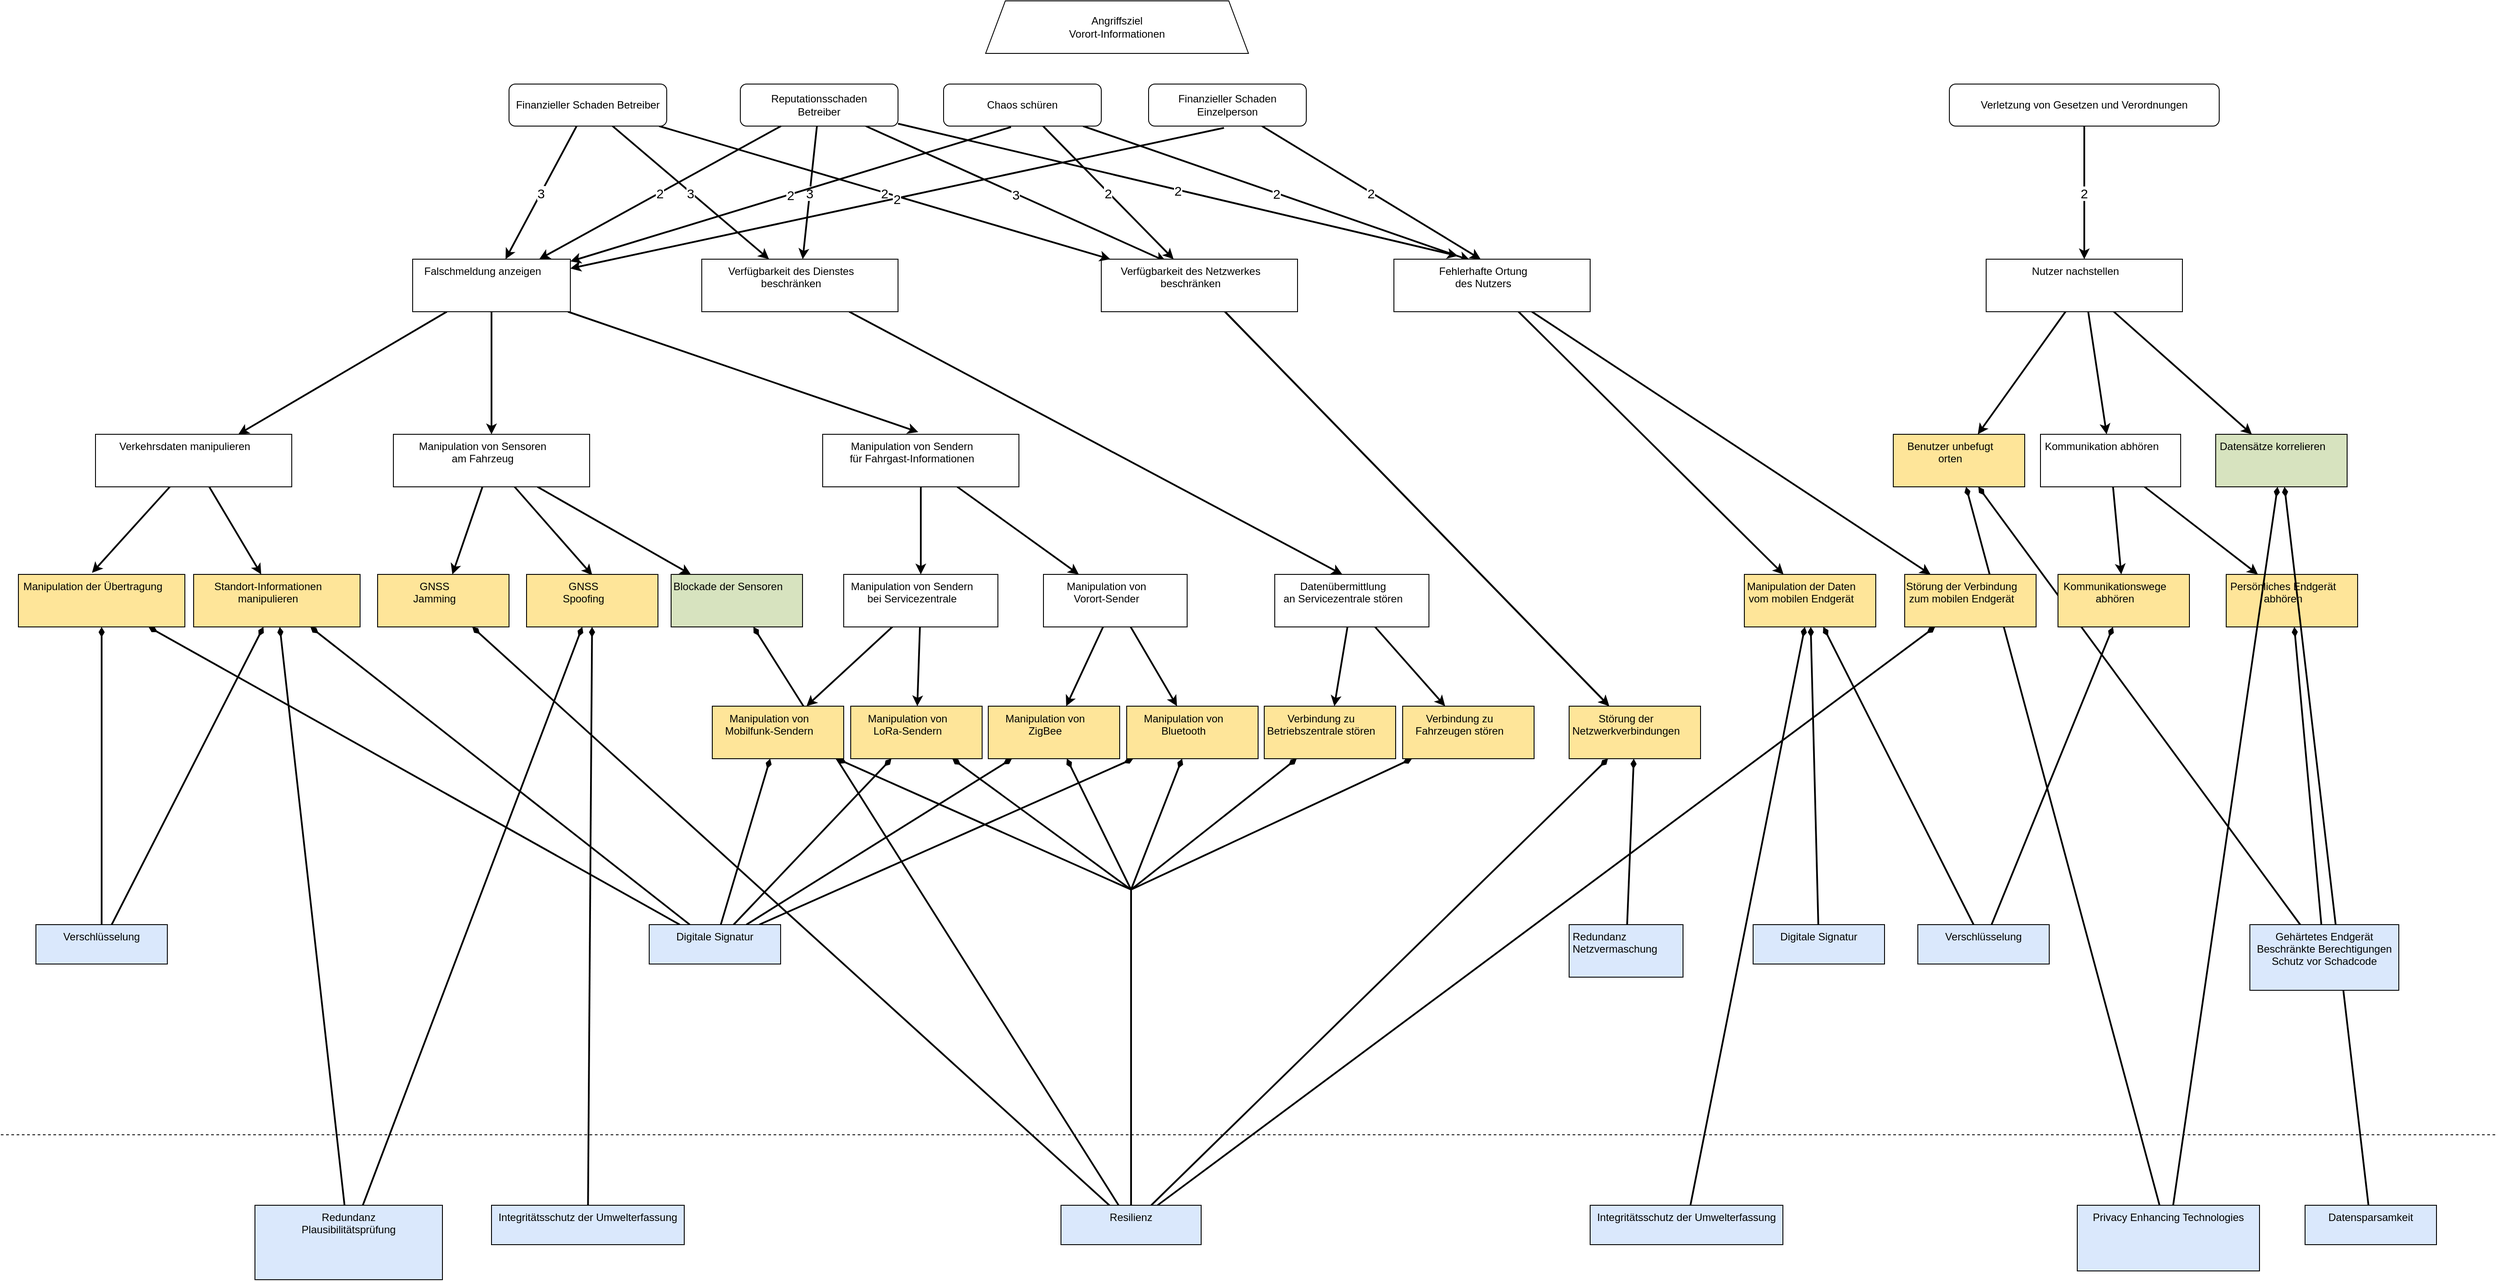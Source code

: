 <mxfile compressed="false" version="19.0.2" type="device">
  <diagram id="3JYoGdtrrTr_k_rTBy8f" name="Seite-1">
    <mxGraphModel dx="2017" dy="1954" grid="1" gridSize="10" guides="1" tooltips="1" connect="1" arrows="1" fold="1" page="1" pageScale="1" pageWidth="827" pageHeight="1169" math="0" shadow="0">
      <root>
        <object tooltip="" id="0">
          <ag_global_attributes>
            <ag_global_attribute name="Resources" value="" iconName="hammer" min="0" max="5" />
            <ag_global_attribute name="Knowledge" value="" iconName="lightbulb" min="0" max="5" />
            <ag_global_attribute name="Location" value="" iconName="map_pin_ellipse" min="0" max="1" />
            <ag_global_attribute name="Impact" value="" iconName="flame" min="0" max="5" />
          </ag_global_attributes>
          <ag_attributes />
          <ag_computed_attributes />
          <ag_aggregation_functions>
            <ag_aggregation_function name="default" id="6b1d22791hih8" default="activity_w;link" fn="function (collection) { &#xa;    var result = null; &#xa;    if (collection.childAttributes.length == 1) { &#xa;        result = collection.childAttributes[0].attributes;&#xa;        result._marking = collection.childAttributes[0].id;&#xa;    } else { &#xa;        var candidates = []; &#xa;        var worstValue = 0; &#xa;        collection.childAttributes.forEach(function(child) { &#xa;            var value = parseInt(child.computedAttribute); &#xa;            if (value &gt; worstValue) { &#xa;                worstValue = value; &#xa;                candidates = []; &#xa;                candidates.push(child); &#xa;            } else if (value == worstValue) { &#xa;                candidates.push(child); &#xa;            } &#xa;        }); &#xa;        var tiebreaker = function(candidates, name, max) { &#xa;            var min_value = max; &#xa;            candidates.forEach(function(node) { &#xa;                min_value = Math.min(min_value, node.attributes[name]); &#xa;            }); &#xa;            result = []; &#xa;            candidates.forEach(function(node) { &#xa;                if (node.attributes[name] == min_value) { &#xa;                    result.push(node); &#xa;                } &#xa;            }); &#xa;            return result; &#xa;        }; &#xa;        if (candidates.length &gt; 1) { &#xa;            candidates = tiebreaker(candidates, &quot;Resources&quot;, collection.globalAttributes[&quot;Resources&quot;].max); &#xa;            if (candidates.length &gt; 1) { &#xa;                candidates = tiebreaker(candidates, &quot;Knowledge&quot;, collection.globalAttributes[&quot;Knowledge&quot;].max); &#xa;            } &#xa;        } &#xa;        result = candidates[0].attributes;&#xa;        result._marking = candidates[0].id;&#xa;    } &#xa;    return result; &#xa;}" />
            <ag_aggregation_function name="AND" id="gf0d4f199018" default="and" fn="function (collection) { &#xa;    var result = {}; &#xa;    var ids = [];&#xa;    collection.childAttributes.forEach(function(child) { &#xa;    for (var attribute in child.attributes) { &#xa;            if (attribute in result) { &#xa;                result[attribute] += parseInt(child.attributes[attribute]); &#xa;            } else { &#xa;                result[attribute] = parseInt(child.attributes[attribute]); &#xa;            } &#xa;        }&#xa;        ids.push(child.id);&#xa;    }); &#xa;    for (var attribute in result) { &#xa;        if (attribute in collection.globalAttributes) { &#xa;            result[attribute] = Math.min(collection.globalAttributes[attribute].max, result[attribute]); &#xa;        } &#xa;    }&#xa;    result._marking = ids.join(&quot;;&quot;);&#xa;    return result; &#xa;}" />
            <ag_aggregation_function name="Security Control" id="73f575i0ghij5" default="activity_g;activity_y" fn="function (collection) { &#xa;    var result = {}; &#xa;    for (var attribute in collection.localAttributes) { &#xa;        result[attribute] = parseInt(collection.localAttributes[attribute]); &#xa;    } &#xa;    collection.childAttributes.forEach(function(child) { &#xa;        for (var attribute in child.attributes) { &#xa;            if (attribute in collection.globalAttributes) { &#xa;                if (attribute in result) { &#xa;                    result[attribute] += parseInt(child.attributes[attribute]); &#xa;                } &#xa;            } &#xa;        } &#xa;    }); &#xa;    for (var attribute in result) { &#xa;        if (attribute in collection.globalAttributes) { &#xa;            result[attribute] = Math.min(collection.globalAttributes[attribute].max, result[attribute]); &#xa;        } &#xa;    } &#xa;    return result; &#xa;}" />
            <ag_aggregation_function name="Risk" id="egf49jfgj408" default="consequence" fn="function (collection) {  &#xa;    var maxRisk = &quot;L&quot;; &#xa;    var matrix = [ &#xa;        [&quot;L&quot;, &quot;L&quot;, &quot;L&quot;, &quot;L&quot;, &quot;L&quot;], &#xa;        [&quot;L&quot;, &quot;L&quot;, &quot;M&quot;, &quot;M&quot;, &quot;M&quot;], &#xa;        [&quot;L&quot;, &quot;M&quot;, &quot;M&quot;, &quot;S&quot;, &quot;S&quot;], &#xa;        [&quot;L&quot;, &quot;M&quot;, &quot;S&quot;, &quot;V&quot;, &quot;V&quot;], &#xa;        [&quot;L&quot;, &quot;M&quot;, &quot;S&quot;, &quot;V&quot;, &quot;V&quot;], &#xa;    ];&#xa;    ids = [];&#xa; &#xa;    var compareRisk = function(risk1, risk2) { &#xa;        /*&#xa;        * Returns:&#xa;        *  - Null: if one of the parameters is not a character representing a risk&#xa;        *  - Negativ integer: if risk1 &lt; risk2&#xa;        *  - Zero: if risks are equal&#xa;        *  - Positive integer: if risk1 &gt; risk2&#xa;        */&#xa;        var values = [&quot;L&quot;, &quot;M&quot;, &quot;S&quot;, &quot;V&quot;]; &#xa;        var index_risk1 = values.indexOf(risk1); &#xa;        var index_risk2 = values.indexOf(risk2); &#xa; &#xa;        if (index_risk1 == -1 || index_risk2 == -1) { &#xa;            return null; &#xa;        } &#xa;        return index_risk1 - index_risk2; &#xa; &#xa;    } &#xa;     &#xa;    collection.childAttributes.forEach(function(child) {  &#xa;        var impact = 1;  &#xa;        if (child.edgeWeight !== null) {  &#xa;            impact = parseInt(child.edgeWeight);  &#xa;        }&#xa;        var _impact = parseInt(child.attributes._impact) || 0;&#xa;        impact = Math.max(impact - _impact, 1);&#xa;        var af = parseInt(child.computedAttribute) || parseInt(child.attributes._af);&#xa;        risk = matrix[af - 1][impact - 1];&#xa;        result = compareRisk(risk, maxRisk);&#xa;        if (result &gt; 0) { &#xa;            maxRisk = risk;&#xa;            ids = [child.id];&#xa;        } else if (result == 0){&#xa;            ids.push(child.id);&#xa;        }&#xa;    });  &#xa;  &#xa;    return {&#39;_risk&#39;: maxRisk, &quot;_marking&quot;: ids.join(&quot;;&quot;)};  &#xa;}" />
            <ag_aggregation_function name="Impact" id="397423adceb0f" default="" fn="function(collection) {&#xa;    var impact = 0;&#xa;    var result = {}&#xa;    &#xa;    collection.childAttributes.forEach(function(child) {&#xa;        if (&quot;Impact&quot; in child.attributes) {&#xa;            impact += parseInt(child.attributes[&quot;Impact&quot;]);&#xa;        } else if (&quot;Resources&quot; in child.attributes &amp;&amp; &quot;Knowledge&quot; in child.attributes &amp;&amp; &quot;Location&quot; in child.attributes) {&#xa;            result._af = child.computedAttribute&#xa;            result._marking = child.id;&#xa;        }&#xa;    });&#xa;    result._impact = Math.min(impact, collection.globalAttributes[&quot;Impact&quot;].max);&#xa;    &#xa;    return result;&#xa;}" />
          </ag_aggregation_functions>
          <ag_computed_attributes_functions>
            <ag_computed_attributes_function name="default" id="dbg60ff69g9a" default="activity_w;activity_g;activity_y" fn="function (collection) { &#xa;    var colorMatrix = {&#xa;        5: {&quot;fillColor&quot;: &quot;#cc0000&quot;, &quot;fontColor&quot;: &quot;#ffffff&quot;},&#xa;        4: {&quot;fillColor&quot;: &quot;#ff4000&quot;, &quot;fontColor&quot;: &quot;#ffffff&quot;},&#xa;        3: {&quot;fillColor&quot;: &quot;#ffdd00&quot;, &quot;fontColor&quot;: &quot;#000000&quot;},&#xa;        2: {&quot;fillColor&quot;: &quot;#d4ff00&quot;, &quot;fontColor&quot;: &quot;#000000&quot;},&#xa;        1: {&quot;fillColor&quot;: &quot;#40ff00&quot;, &quot;fontColor&quot;: &quot;#000000&quot;}&#xa;    }&#xa;    var matrix = [ &#xa;        [5, 5, 4, 3, 2], &#xa;        [5, 4, 4, 3, 2], &#xa;        [5, 4, 4, 3, 2], &#xa;        [4, 3, 3, 2, 1], &#xa;        [3, 2, 2, 1, 1], &#xa;    ];&#xa;    var result = {};&#xa;    &#xa;    if (&quot;Knowledge&quot; in collection.cellAttributes &amp;&amp; &quot;Resources&quot; in collection.cellAttributes) {&#xa;        var knowledgeIndex = parseInt(collection.cellAttributes[&quot;Knowledge&quot;]) - 1; &#xa;        var resourcesIndex = parseInt(collection.cellAttributes[&quot;Resources&quot;]) - 1;&#xa;        &#xa;        var value = Math.min(5, &#xa;            Math.max(collection.globalAttributes[&quot;Location&quot;].max, &#xa;                Math.max( matrix[knowledgeIndex][resourcesIndex] - parseInt(collection.cellAttributes[&quot;Location&quot;])) &#xa;            ));&#xa;        result = colorMatrix[value] || result;&#xa;        result[&quot;value&quot;] = value;&#xa;    }&#xa;    &#xa;    return result;&#xa;}" />
            <ag_computed_attributes_function name="Risk" id="6c831697g9i0a" default="" fn="function(collection){&#xa;    var riskMatrix = {&#xa;        &quot;V&quot;: {&quot;fillColor&quot;: &quot;#cc0000&quot;, &quot;fontColor&quot;: &quot;#ffffff&quot;},&#xa;        &quot;S&quot;: {&quot;fillColor&quot;: &quot;#ff4000&quot;, &quot;fontColor&quot;: &quot;#ffffff&quot;},&#xa;        &quot;M&quot;: {&quot;fillColor&quot;: &quot;#ffdd00&quot;, &quot;fontColor&quot;: &quot;#000000&quot;},&#xa;        &quot;L&quot;: {&quot;fillColor&quot;: &quot;#40ff00&quot;, &quot;fontColor&quot;: &quot;#000000&quot;},&#xa;    };&#xa;    var result = {};&#xa;    &#xa;    if (&quot;_risk&quot; in collection.cellAttributes) {&#xa;        var risk = collection.cellAttributes[&quot;_risk&quot;];&#xa;        result = riskMatrix[risk] || result;&#xa;        result[&quot;value&quot;] = risk;&#xa;    }&#xa;    &#xa;    return result; &#xa;}" />
          </ag_computed_attributes_functions>
          <mxCell />
        </object>
        <object id="1">
          <ag_attributes />
          <ag_computed_attributes />
          <mxCell parent="0" />
        </object>
        <object label="3" id="ce-sktKMSy_azsUGWYw6-1">
          <ag_attributes />
          <ag_computed_attributes />
          <mxCell style="rounded=0;orthogonalLoop=1;jettySize=auto;strokeWidth=2;fontSize=15;strokeColor=#000000;" parent="1" source="OAmn44D_aTPMQiEo6VfF-5" target="OAmn44D_aTPMQiEo6VfF-11" edge="1">
            <mxGeometry relative="1" as="geometry" />
          </mxCell>
        </object>
        <object label="3" id="H__DfVHharDUPzL9coP5-2">
          <ag_attributes />
          <ag_computed_attributes />
          <mxCell style="edgeStyle=none;rounded=0;orthogonalLoop=1;jettySize=auto;entryX=0.33;entryY=0.042;entryDx=0;entryDy=0;entryPerimeter=0;strokeWidth=2;fontSize=15;strokeColor=#000000;" parent="1" source="OAmn44D_aTPMQiEo6VfF-5" target="0ADB0jM_UWm2ivlByexr-8" edge="1">
            <mxGeometry relative="1" as="geometry" />
          </mxCell>
        </object>
        <object label="2" id="6zFq7UvJ6y_5xRTBy3Ug-11">
          <ag_attributes />
          <ag_computed_attributes />
          <mxCell style="edgeStyle=none;rounded=0;orthogonalLoop=1;jettySize=auto;entryX=0.326;entryY=-0.062;entryDx=0;entryDy=0;entryPerimeter=0;strokeWidth=2;fontSize=15;strokeColor=#000000;" parent="1" source="OAmn44D_aTPMQiEo6VfF-5" target="0ADB0jM_UWm2ivlByexr-5" edge="1">
            <mxGeometry relative="1" as="geometry" />
          </mxCell>
        </object>
        <object label="Reputationsschaden&#xa;Betreiber" id="OAmn44D_aTPMQiEo6VfF-5">
          <ag_attributes _risk="L" _marking="OAmn44D_aTPMQiEo6VfF-11;0ADB0jM_UWm2ivlByexr-8;0ADB0jM_UWm2ivlByexr-5;V86omkb8atyA6Vc0cM6M-2" />
          <ag_computed_attributes fillColor="#40ff00" fontColor="#000000" value="L" />
          <ag_computed_attributes_function_reference ag_computed_attributes_function_reference="6c831697g9i0a" />
          <ag_aggregation_function_reference ag_aggregation_function_reference="egf49jfgj408" />
          <mxCell style="verticalAlign=middle;align=center;fillColor=#FFFFFF;gradientColor=none;labelBackgroundColor=none;rounded=1;whiteSpace=wrap;shape=attackgraphs.node;" parent="1" vertex="1">
            <mxGeometry x="1724" y="105" width="180" height="48" as="geometry" />
          </mxCell>
        </object>
        <object label="2" id="6zFq7UvJ6y_5xRTBy3Ug-2">
          <ag_attributes />
          <ag_computed_attributes />
          <mxCell style="rounded=0;orthogonalLoop=1;jettySize=auto;strokeWidth=2;fontSize=15;strokeColor=#000000;" parent="1" source="OAmn44D_aTPMQiEo6VfF-7" target="0ADB0jM_UWm2ivlByexr-8" edge="1">
            <mxGeometry relative="1" as="geometry" />
          </mxCell>
        </object>
        <object label="2" id="6zFq7UvJ6y_5xRTBy3Ug-10">
          <ag_attributes />
          <ag_computed_attributes />
          <mxCell style="edgeStyle=none;rounded=0;orthogonalLoop=1;jettySize=auto;entryX=0.388;entryY=0.021;entryDx=0;entryDy=0;entryPerimeter=0;strokeWidth=2;fontSize=15;strokeColor=#000000;" parent="1" source="OAmn44D_aTPMQiEo6VfF-7" target="0ADB0jM_UWm2ivlByexr-5" edge="1">
            <mxGeometry relative="1" as="geometry">
              <mxPoint x="2470" y="294" as="targetPoint" />
            </mxGeometry>
          </mxCell>
        </object>
        <object label="Chaos schüren" id="OAmn44D_aTPMQiEo6VfF-7">
          <ag_attributes _risk="L" _marking="0ADB0jM_UWm2ivlByexr-8;0ADB0jM_UWm2ivlByexr-5;V86omkb8atyA6Vc0cM6M-2" />
          <ag_computed_attributes fillColor="#40ff00" fontColor="#000000" value="L" />
          <ag_computed_attributes_function_reference ag_computed_attributes_function_reference="6c831697g9i0a" />
          <ag_aggregation_function_reference ag_aggregation_function_reference="egf49jfgj408" />
          <mxCell style="verticalAlign=middle;align=center;fillColor=#FFFFFF;gradientColor=none;labelBackgroundColor=none;rounded=1;whiteSpace=wrap;shape=attackgraphs.node;" parent="1" vertex="1">
            <mxGeometry x="1956" y="105" width="180" height="48" as="geometry" />
          </mxCell>
        </object>
        <object label="2" id="H__DfVHharDUPzL9coP5-16">
          <ag_attributes />
          <ag_computed_attributes />
          <mxCell style="edgeStyle=none;rounded=0;orthogonalLoop=1;jettySize=auto;strokeWidth=2;fontSize=15;strokeColor=#000000;" parent="1" source="OAmn44D_aTPMQiEo6VfF-8" target="OAmn44D_aTPMQiEo6VfF-9" edge="1">
            <mxGeometry relative="1" as="geometry" />
          </mxCell>
        </object>
        <object label="Verletzung von Gesetzen und Verordnungen" id="OAmn44D_aTPMQiEo6VfF-8">
          <ag_attributes _risk="L" _marking="OAmn44D_aTPMQiEo6VfF-9" />
          <ag_computed_attributes fillColor="#40ff00" fontColor="#000000" value="L" />
          <ag_computed_attributes_function_reference ag_computed_attributes_function_reference="6c831697g9i0a" />
          <ag_aggregation_function_reference ag_aggregation_function_reference="egf49jfgj408" />
          <mxCell style="verticalAlign=middle;align=center;fillColor=#FFFFFF;gradientColor=none;labelBackgroundColor=none;rounded=1;whiteSpace=wrap;shape=attackgraphs.node;" parent="1" vertex="1">
            <mxGeometry x="3104" y="105" width="308" height="48" as="geometry" />
          </mxCell>
        </object>
        <object id="H__DfVHharDUPzL9coP5-17">
          <ag_attributes />
          <ag_computed_attributes />
          <mxCell style="edgeStyle=none;rounded=0;orthogonalLoop=1;jettySize=auto;strokeWidth=2;strokeColor=#000000;" parent="1" source="OAmn44D_aTPMQiEo6VfF-9" target="OAmn44D_aTPMQiEo6VfF-18" edge="1">
            <mxGeometry relative="1" as="geometry" />
          </mxCell>
        </object>
        <object label="" id="H__DfVHharDUPzL9coP5-18">
          <ag_attributes />
          <ag_computed_attributes />
          <mxCell style="edgeStyle=none;rounded=0;orthogonalLoop=1;jettySize=auto;strokeWidth=2;strokeColor=#000000;" parent="1" source="OAmn44D_aTPMQiEo6VfF-9" target="0ADB0jM_UWm2ivlByexr-11" edge="1">
            <mxGeometry relative="1" as="geometry" />
          </mxCell>
        </object>
        <object label="" id="6zFq7UvJ6y_5xRTBy3Ug-3">
          <ag_attributes />
          <ag_computed_attributes />
          <mxCell style="edgeStyle=none;rounded=0;orthogonalLoop=1;jettySize=auto;strokeWidth=2;strokeColor=#000000;" parent="1" source="OAmn44D_aTPMQiEo6VfF-9" target="OAmn44D_aTPMQiEo6VfF-10" edge="1">
            <mxGeometry relative="1" as="geometry" />
          </mxCell>
        </object>
        <object label="Nutzer nachstellen" Resources="" Knowledge="" Location="" id="OAmn44D_aTPMQiEo6VfF-9">
          <ag_attributes label="NaN" Resources="4" Knowledge="4" Location="1" _marking="OAmn44D_aTPMQiEo6VfF-18" />
          <ag_computed_attributes fillColor="#40ff00" fontColor="#000000" value="1" />
          <ag_computed_attributes_function_reference ag_computed_attributes_function_reference="dbg60ff69g9a" />
          <ag_aggregation_function_reference ag_aggregation_function_reference="6b1d22791hih8" />
          <mxCell style="verticalAlign=top;align=center;fillColor=#FFFFFF;gradientColor=none;labelBackgroundColor=none;rounded=0;whiteSpace=wrap;shape=attackgraphs.node;spacingRight=20;" parent="1" vertex="1">
            <mxGeometry x="3146" y="305" width="224" height="60" as="geometry" />
          </mxCell>
        </object>
        <object id="iimbcqtA1Gl_e9z64oma-12">
          <ag_attributes />
          <ag_computed_attributes />
          <mxCell style="edgeStyle=none;rounded=0;orthogonalLoop=1;jettySize=auto;html=1;strokeWidth=2;startArrow=diamondThin;startFill=1;endArrow=none;endFill=0;strokeColor=#000000;" parent="1" source="OAmn44D_aTPMQiEo6VfF-10" target="ED_O0dRQ_wedc1RHlSbo-1" edge="1">
            <mxGeometry relative="1" as="geometry" />
          </mxCell>
        </object>
        <object id="iimbcqtA1Gl_e9z64oma-13">
          <ag_attributes />
          <ag_computed_attributes />
          <mxCell style="edgeStyle=none;rounded=0;orthogonalLoop=1;jettySize=auto;html=1;strokeWidth=2;startArrow=diamondThin;startFill=1;endArrow=none;endFill=0;strokeColor=#000000;" parent="1" source="OAmn44D_aTPMQiEo6VfF-10" target="iimbcqtA1Gl_e9z64oma-2" edge="1">
            <mxGeometry relative="1" as="geometry" />
          </mxCell>
        </object>
        <object label="Benutzer unbefugt orten" Resources="2" Knowledge="2" Location="0" id="OAmn44D_aTPMQiEo6VfF-10">
          <ag_attributes label="NaN" Resources="5" Knowledge="5" Location="1" />
          <ag_computed_attributes fillColor="#40ff00" fontColor="#000000" value="1" />
          <ag_computed_attributes_function_reference ag_computed_attributes_function_reference="dbg60ff69g9a" />
          <ag_aggregation_function_reference ag_aggregation_function_reference="73f575i0ghij5" />
          <mxCell style="verticalAlign=top;align=center;fillColor=#fee599;gradientColor=none;labelBackgroundColor=none;rounded=0;whiteSpace=wrap;shape=attackgraphs.node;spacingRight=20;" parent="1" vertex="1">
            <mxGeometry x="3040" y="505" width="150" height="60" as="geometry" />
          </mxCell>
        </object>
        <object id="H__DfVHharDUPzL9coP5-10">
          <ag_attributes />
          <ag_computed_attributes />
          <mxCell style="edgeStyle=none;rounded=0;orthogonalLoop=1;jettySize=auto;entryX=0.438;entryY=0;entryDx=0;entryDy=0;entryPerimeter=0;strokeWidth=2;strokeColor=#000000;" parent="1" source="OAmn44D_aTPMQiEo6VfF-11" target="OAmn44D_aTPMQiEo6VfF-17" edge="1">
            <mxGeometry relative="1" as="geometry" />
          </mxCell>
        </object>
        <object label="Verfügbarkeit des Dienstes beschränken" Resources="" Knowledge="" Location="" id="OAmn44D_aTPMQiEo6VfF-11">
          <ag_attributes label="NaN" Resources="4" Knowledge="5" Location="0" _marking="OAmn44D_aTPMQiEo6VfF-17" />
          <ag_computed_attributes fillColor="#40ff00" fontColor="#000000" value="1" />
          <ag_computed_attributes_function_reference ag_computed_attributes_function_reference="dbg60ff69g9a" />
          <ag_aggregation_function_reference ag_aggregation_function_reference="6b1d22791hih8" />
          <mxCell style="verticalAlign=top;align=center;fillColor=#FFFFFF;gradientColor=none;labelBackgroundColor=none;rounded=0;whiteSpace=wrap;shape=attackgraphs.node;spacingRight=20;" parent="1" vertex="1">
            <mxGeometry x="1680" y="305" width="224" height="60" as="geometry" />
          </mxCell>
        </object>
        <object label="" id="ZYRG94BeLYSCNL_4oHP5-4">
          <ag_attributes />
          <ag_computed_attributes />
          <mxCell style="edgeStyle=none;rounded=0;orthogonalLoop=1;jettySize=auto;entryX=0.442;entryY=-0.029;entryDx=0;entryDy=0;entryPerimeter=0;strokeWidth=2;strokeColor=#000000;" parent="1" source="OAmn44D_aTPMQiEo6VfF-12" target="0ADB0jM_UWm2ivlByexr-3" edge="1">
            <mxGeometry relative="1" as="geometry" />
          </mxCell>
        </object>
        <object label="" id="ZYRG94BeLYSCNL_4oHP5-5">
          <ag_attributes />
          <ag_computed_attributes />
          <mxCell style="edgeStyle=none;rounded=0;orthogonalLoop=1;jettySize=auto;strokeWidth=2;strokeColor=#000000;" parent="1" source="OAmn44D_aTPMQiEo6VfF-12" target="FeQ6dWjqBAtxuNnmwD9Y-21" edge="1">
            <mxGeometry relative="1" as="geometry" />
          </mxCell>
        </object>
        <object label="Verkehrsdaten manipulieren" Resources="" Knowledge="" Location="" id="OAmn44D_aTPMQiEo6VfF-12">
          <ag_attributes label="NaN" Resources="5" Knowledge="5" Location="1" _marking="0ADB0jM_UWm2ivlByexr-3" />
          <ag_computed_attributes fillColor="#40ff00" fontColor="#000000" value="1" />
          <ag_computed_attributes_function_reference ag_computed_attributes_function_reference="dbg60ff69g9a" />
          <ag_aggregation_function_reference ag_aggregation_function_reference="6b1d22791hih8" />
          <mxCell style="verticalAlign=top;align=center;fillColor=#FFFFFF;gradientColor=none;labelBackgroundColor=none;rounded=0;whiteSpace=wrap;shape=attackgraphs.node;spacingRight=20;" parent="1" vertex="1">
            <mxGeometry x="988" y="505" width="224" height="60" as="geometry" />
          </mxCell>
        </object>
        <object id="mlj8oJu_V3VbkJqwAbmi-6">
          <ag_attributes />
          <ag_computed_attributes />
          <mxCell style="edgeStyle=none;rounded=0;orthogonalLoop=1;jettySize=auto;html=1;strokeWidth=2;startArrow=diamondThin;startFill=1;endArrow=none;endFill=0;strokeColor=#000000;" parent="1" source="OAmn44D_aTPMQiEo6VfF-14" target="yqpnOBs8k9Wr5F9w6Wx_-6" edge="1">
            <mxGeometry relative="1" as="geometry">
              <Array as="points">
                <mxPoint x="2170" y="1025" />
              </Array>
            </mxGeometry>
          </mxCell>
        </object>
        <object label="Verbindung zu Betriebszentrale stören" Resources="2" Knowledge="3" Location="0" id="OAmn44D_aTPMQiEo6VfF-14">
          <ag_attributes label="NaN" Resources="4" Knowledge="5" Location="0" />
          <ag_computed_attributes fillColor="#40ff00" fontColor="#000000" value="1" />
          <ag_computed_attributes_function_reference ag_computed_attributes_function_reference="dbg60ff69g9a" />
          <ag_aggregation_function_reference ag_aggregation_function_reference="73f575i0ghij5" />
          <mxCell style="verticalAlign=top;align=center;gradientColor=none;labelBackgroundColor=none;rounded=0;whiteSpace=wrap;fillColor=#FEE599;shape=attackgraphs.node;spacingRight=20;" parent="1" vertex="1">
            <mxGeometry x="2322" y="815.5" width="150" height="60" as="geometry" />
          </mxCell>
        </object>
        <object id="mlj8oJu_V3VbkJqwAbmi-5">
          <ag_attributes />
          <ag_computed_attributes />
          <mxCell style="edgeStyle=none;rounded=0;orthogonalLoop=1;jettySize=auto;html=1;strokeWidth=2;startArrow=diamondThin;startFill=1;endArrow=none;endFill=0;strokeColor=#000000;" parent="1" source="OAmn44D_aTPMQiEo6VfF-15" target="yqpnOBs8k9Wr5F9w6Wx_-6" edge="1">
            <mxGeometry relative="1" as="geometry">
              <Array as="points">
                <mxPoint x="2170" y="1025" />
              </Array>
            </mxGeometry>
          </mxCell>
        </object>
        <object label="Verbindung zu Fahrzeugen stören" Resources="2" Knowledge="3" Location="0" id="OAmn44D_aTPMQiEo6VfF-15">
          <ag_attributes label="NaN" Resources="4" Knowledge="5" Location="0" />
          <ag_computed_attributes fillColor="#40ff00" fontColor="#000000" value="1" />
          <ag_computed_attributes_function_reference ag_computed_attributes_function_reference="dbg60ff69g9a" />
          <ag_aggregation_function_reference ag_aggregation_function_reference="73f575i0ghij5" />
          <mxCell style="verticalAlign=top;align=center;fillColor=#fee599;gradientColor=none;labelBackgroundColor=none;rounded=0;whiteSpace=wrap;shape=attackgraphs.node;spacingRight=20;" parent="1" vertex="1">
            <mxGeometry x="2480" y="815.5" width="150" height="60" as="geometry" />
          </mxCell>
        </object>
        <object label="" id="H__DfVHharDUPzL9coP5-14">
          <ag_attributes />
          <ag_computed_attributes />
          <mxCell style="edgeStyle=none;rounded=0;orthogonalLoop=1;jettySize=auto;strokeWidth=2;strokeColor=#000000;" parent="1" source="OAmn44D_aTPMQiEo6VfF-17" target="OAmn44D_aTPMQiEo6VfF-14" edge="1">
            <mxGeometry relative="1" as="geometry" />
          </mxCell>
        </object>
        <object label="" id="H__DfVHharDUPzL9coP5-15">
          <ag_attributes />
          <ag_computed_attributes />
          <mxCell style="edgeStyle=none;rounded=0;orthogonalLoop=1;jettySize=auto;strokeWidth=2;strokeColor=#000000;" parent="1" source="OAmn44D_aTPMQiEo6VfF-17" target="OAmn44D_aTPMQiEo6VfF-15" edge="1">
            <mxGeometry relative="1" as="geometry">
              <mxPoint x="2073" y="598.5" as="sourcePoint" />
            </mxGeometry>
          </mxCell>
        </object>
        <object label="" id="H__DfVHharDUPzL9coP5-23">
          <ag_attributes />
          <ag_computed_attributes />
          <mxCell style="edgeStyle=none;rounded=0;orthogonalLoop=1;jettySize=auto;strokeWidth=2;strokeColor=#000000;" parent="1" source="OAmn44D_aTPMQiEo6VfF-18" target="0ADB0jM_UWm2ivlByexr-1" edge="1">
            <mxGeometry relative="1" as="geometry" />
          </mxCell>
        </object>
        <object label="" id="H__DfVHharDUPzL9coP5-24">
          <ag_attributes />
          <ag_computed_attributes />
          <mxCell style="edgeStyle=none;rounded=0;orthogonalLoop=1;jettySize=auto;strokeWidth=2;strokeColor=#000000;" parent="1" source="OAmn44D_aTPMQiEo6VfF-18" target="0ADB0jM_UWm2ivlByexr-2" edge="1">
            <mxGeometry relative="1" as="geometry" />
          </mxCell>
        </object>
        <object label="Kommunikation abhören" Resources="" Knowledge="" Location="" id="OAmn44D_aTPMQiEo6VfF-18">
          <ag_attributes label="NaN" Resources="4" Knowledge="4" Location="1" _marking="0ADB0jM_UWm2ivlByexr-2" />
          <ag_computed_attributes fillColor="#40ff00" fontColor="#000000" value="1" />
          <ag_computed_attributes_function_reference ag_computed_attributes_function_reference="dbg60ff69g9a" />
          <ag_aggregation_function_reference ag_aggregation_function_reference="6b1d22791hih8" />
          <mxCell style="verticalAlign=top;align=center;fillColor=#FFFFFF;gradientColor=none;labelBackgroundColor=none;rounded=0;whiteSpace=wrap;shape=attackgraphs.node;spacingRight=20;" parent="1" vertex="1">
            <mxGeometry x="3208" y="505" width="160" height="60" as="geometry" />
          </mxCell>
        </object>
        <object id="iimbcqtA1Gl_e9z64oma-7">
          <ag_attributes />
          <ag_computed_attributes />
          <mxCell style="rounded=0;orthogonalLoop=1;jettySize=auto;html=1;strokeWidth=2;startArrow=diamondThin;startFill=1;endArrow=none;endFill=0;strokeColor=#000000;" parent="1" source="0ADB0jM_UWm2ivlByexr-1" target="iimbcqtA1Gl_e9z64oma-4" edge="1">
            <mxGeometry relative="1" as="geometry" />
          </mxCell>
        </object>
        <object label="Kommunikationswege&#xa;abhören" Resources="2" Knowledge="2" Location="0" id="0ADB0jM_UWm2ivlByexr-1">
          <ag_attributes label="NaN" Resources="5" Knowledge="5" Location="0" />
          <ag_computed_attributes fillColor="#40ff00" fontColor="#000000" value="1" />
          <ag_computed_attributes_function_reference ag_computed_attributes_function_reference="dbg60ff69g9a" />
          <ag_aggregation_function_reference ag_aggregation_function_reference="73f575i0ghij5" />
          <mxCell style="verticalAlign=top;align=center;fillColor=#fee599;gradientColor=none;labelBackgroundColor=none;rounded=0;whiteSpace=wrap;shape=attackgraphs.node;spacingRight=20;" parent="1" vertex="1">
            <mxGeometry x="3228" y="665" width="150" height="60" as="geometry" />
          </mxCell>
        </object>
        <object id="iimbcqtA1Gl_e9z64oma-10">
          <ag_attributes />
          <ag_computed_attributes />
          <mxCell style="edgeStyle=none;rounded=0;orthogonalLoop=1;jettySize=auto;html=1;strokeWidth=2;startArrow=diamondThin;startFill=1;endArrow=none;endFill=0;strokeColor=#000000;" parent="1" source="0ADB0jM_UWm2ivlByexr-2" target="ED_O0dRQ_wedc1RHlSbo-1" edge="1">
            <mxGeometry relative="1" as="geometry" />
          </mxCell>
        </object>
        <object label="Persönliches Endgerät&#xa;abhören" Resources="2" Knowledge="2" Location="0" id="0ADB0jM_UWm2ivlByexr-2">
          <ag_attributes label="NaN" Resources="4" Knowledge="4" Location="1" />
          <ag_computed_attributes fillColor="#40ff00" fontColor="#000000" value="1" />
          <ag_computed_attributes_function_reference ag_computed_attributes_function_reference="dbg60ff69g9a" />
          <ag_aggregation_function_reference ag_aggregation_function_reference="73f575i0ghij5" />
          <mxCell style="verticalAlign=top;align=center;fillColor=#fee599;gradientColor=none;labelBackgroundColor=none;rounded=0;whiteSpace=wrap;shape=attackgraphs.node;spacingRight=20;" parent="1" vertex="1">
            <mxGeometry x="3420" y="665" width="150" height="60" as="geometry" />
          </mxCell>
        </object>
        <object id="yqpnOBs8k9Wr5F9w6Wx_-3">
          <ag_attributes />
          <ag_computed_attributes />
          <mxCell style="rounded=0;orthogonalLoop=1;jettySize=auto;html=1;strokeWidth=2;startArrow=diamondThin;startFill=1;endArrow=none;endFill=0;strokeColor=#000000;" parent="1" source="0ADB0jM_UWm2ivlByexr-3" target="yqpnOBs8k9Wr5F9w6Wx_-1" edge="1">
            <mxGeometry relative="1" as="geometry" />
          </mxCell>
        </object>
        <object id="yqpnOBs8k9Wr5F9w6Wx_-4">
          <ag_attributes />
          <ag_computed_attributes />
          <mxCell style="edgeStyle=none;rounded=0;orthogonalLoop=1;jettySize=auto;html=1;strokeWidth=2;startArrow=diamondThin;startFill=1;endArrow=none;endFill=0;strokeColor=#000000;" parent="1" source="0ADB0jM_UWm2ivlByexr-3" target="yqpnOBs8k9Wr5F9w6Wx_-2" edge="1">
            <mxGeometry relative="1" as="geometry" />
          </mxCell>
        </object>
        <object label="Manipulation der Übertragung" Resources="3" Knowledge="3" Location="0" id="0ADB0jM_UWm2ivlByexr-3">
          <ag_attributes label="NaN" Resources="5" Knowledge="5" Location="1" />
          <ag_computed_attributes fillColor="#40ff00" fontColor="#000000" value="1" />
          <ag_computed_attributes_function_reference ag_computed_attributes_function_reference="dbg60ff69g9a" />
          <ag_aggregation_function_reference ag_aggregation_function_reference="73f575i0ghij5" />
          <mxCell style="verticalAlign=top;align=center;fillColor=#fee599;gradientColor=none;labelBackgroundColor=none;rounded=0;whiteSpace=wrap;shape=attackgraphs.node;spacingRight=20;" parent="1" vertex="1">
            <mxGeometry x="900" y="665" width="190" height="60" as="geometry" />
          </mxCell>
        </object>
        <object label="" id="H__DfVHharDUPzL9coP5-12">
          <ag_attributes />
          <ag_computed_attributes />
          <mxCell style="edgeStyle=none;rounded=0;orthogonalLoop=1;jettySize=auto;entryX=0.5;entryY=0.014;entryDx=0;entryDy=0;entryPerimeter=0;strokeWidth=2;strokeColor=#000000;" parent="1" source="0ADB0jM_UWm2ivlByexr-4" target="H__DfVHharDUPzL9coP5-11" edge="1">
            <mxGeometry relative="1" as="geometry" />
          </mxCell>
        </object>
        <object label="" id="ZYRG94BeLYSCNL_4oHP5-6">
          <ag_attributes />
          <ag_computed_attributes />
          <mxCell style="edgeStyle=none;rounded=0;orthogonalLoop=1;jettySize=auto;strokeWidth=2;strokeColor=#000000;" parent="1" source="0ADB0jM_UWm2ivlByexr-4" target="yBVl1p2aV7iyqZgCFiwG-1" edge="1">
            <mxGeometry relative="1" as="geometry" />
          </mxCell>
        </object>
        <object label="" id="ZYRG94BeLYSCNL_4oHP5-12">
          <ag_attributes />
          <ag_computed_attributes />
          <mxCell style="edgeStyle=none;rounded=0;orthogonalLoop=1;jettySize=auto;strokeWidth=2;strokeColor=#000000;" parent="1" source="0ADB0jM_UWm2ivlByexr-4" target="6zFq7UvJ6y_5xRTBy3Ug-13" edge="1">
            <mxGeometry relative="1" as="geometry">
              <mxPoint x="1673.8" y="656.627" as="targetPoint" />
            </mxGeometry>
          </mxCell>
        </object>
        <object label="Manipulation von Sensoren&#xa;am Fahrzeug" Resources="" Knowledge="" Location="" id="0ADB0jM_UWm2ivlByexr-4">
          <ag_attributes label="NaN" Resources="4" Knowledge="5" Location="1" _marking="yBVl1p2aV7iyqZgCFiwG-1" />
          <ag_computed_attributes fillColor="#40ff00" fontColor="#000000" value="1" />
          <ag_computed_attributes_function_reference ag_computed_attributes_function_reference="dbg60ff69g9a" />
          <ag_aggregation_function_reference ag_aggregation_function_reference="6b1d22791hih8" />
          <mxCell style="verticalAlign=top;align=center;gradientColor=none;labelBackgroundColor=none;rounded=0;whiteSpace=wrap;fillColor=#FFFFFF;shape=attackgraphs.node;spacingRight=20;" parent="1" vertex="1">
            <mxGeometry x="1328" y="505" width="224" height="60" as="geometry" />
          </mxCell>
        </object>
        <object label="" id="gchY-rxhx9IqnftFwBZ5-2">
          <ag_attributes />
          <ag_computed_attributes />
          <mxCell style="rounded=0;orthogonalLoop=1;jettySize=auto;strokeWidth=2;strokeColor=#000000;" parent="1" source="0ADB0jM_UWm2ivlByexr-5" target="gchY-rxhx9IqnftFwBZ5-1" edge="1">
            <mxGeometry relative="1" as="geometry" />
          </mxCell>
        </object>
        <object label="" id="gchY-rxhx9IqnftFwBZ5-5">
          <ag_attributes />
          <ag_computed_attributes />
          <mxCell style="edgeStyle=none;rounded=0;orthogonalLoop=1;jettySize=auto;strokeWidth=2;strokeColor=#000000;" parent="1" source="0ADB0jM_UWm2ivlByexr-5" target="gchY-rxhx9IqnftFwBZ5-4" edge="1">
            <mxGeometry relative="1" as="geometry" />
          </mxCell>
        </object>
        <object label="Fehlerhafte Ortung&#xa;des Nutzers" Resources="" Knowledge="" Location="" id="0ADB0jM_UWm2ivlByexr-5">
          <ag_attributes label="NaN" Resources="4" Knowledge="5" Location="0" _marking="gchY-rxhx9IqnftFwBZ5-4" />
          <ag_computed_attributes fillColor="#40ff00" fontColor="#000000" value="1" />
          <ag_computed_attributes_function_reference ag_computed_attributes_function_reference="dbg60ff69g9a" />
          <ag_aggregation_function_reference ag_aggregation_function_reference="6b1d22791hih8" />
          <mxCell style="verticalAlign=top;align=center;fillColor=#FFFFFF;gradientColor=none;labelBackgroundColor=none;rounded=0;whiteSpace=wrap;shape=attackgraphs.node;spacingRight=20;" parent="1" vertex="1">
            <mxGeometry x="2470" y="305" width="224" height="60" as="geometry" />
          </mxCell>
        </object>
        <object id="OOH1gxAOM3Dki2ITxMYm-1">
          <ag_attributes />
          <ag_computed_attributes />
          <mxCell style="rounded=0;orthogonalLoop=1;jettySize=auto;strokeWidth=2;strokeColor=#000000;" parent="1" source="0ADB0jM_UWm2ivlByexr-7" target="OOH1gxAOM3Dki2ITxMYm-2" edge="1">
            <mxGeometry relative="1" as="geometry">
              <mxPoint x="1820" y="695.5" as="targetPoint" />
            </mxGeometry>
          </mxCell>
        </object>
        <object id="OOH1gxAOM3Dki2ITxMYm-13">
          <ag_attributes />
          <ag_computed_attributes />
          <mxCell style="edgeStyle=none;rounded=0;orthogonalLoop=1;jettySize=auto;strokeWidth=2;strokeColor=#000000;" parent="1" source="0ADB0jM_UWm2ivlByexr-7" target="OOH1gxAOM3Dki2ITxMYm-12" edge="1">
            <mxGeometry relative="1" as="geometry" />
          </mxCell>
        </object>
        <object label="Manipulation von Sendern&#xa;für Fahrgast-Informationen" Resources="" Knowledge="" Location="" id="0ADB0jM_UWm2ivlByexr-7">
          <ag_attributes label="NaN" Resources="5" Knowledge="5" Location="1" _marking="OOH1gxAOM3Dki2ITxMYm-2" />
          <ag_computed_attributes fillColor="#40ff00" fontColor="#000000" value="1" />
          <ag_computed_attributes_function_reference ag_computed_attributes_function_reference="dbg60ff69g9a" />
          <ag_aggregation_function_reference ag_aggregation_function_reference="6b1d22791hih8" />
          <mxCell style="verticalAlign=top;align=center;gradientColor=none;labelBackgroundColor=none;rounded=0;whiteSpace=wrap;fillColor=#FFFFFF;shape=attackgraphs.node;spacingRight=20;" parent="1" vertex="1">
            <mxGeometry x="1818" y="505" width="224" height="60" as="geometry" />
          </mxCell>
        </object>
        <object label="" id="gchY-rxhx9IqnftFwBZ5-9">
          <ag_attributes />
          <ag_computed_attributes />
          <mxCell style="edgeStyle=none;rounded=0;orthogonalLoop=1;jettySize=auto;strokeWidth=2;strokeColor=#000000;" parent="1" source="0ADB0jM_UWm2ivlByexr-8" target="gchY-rxhx9IqnftFwBZ5-8" edge="1">
            <mxGeometry x="0.007" y="17" relative="1" as="geometry">
              <mxPoint as="offset" />
            </mxGeometry>
          </mxCell>
        </object>
        <object label="" id="gchY-rxhx9IqnftFwBZ5-11">
          <ag_attributes />
          <ag_computed_attributes />
          <mxCell style="edgeStyle=none;rounded=0;orthogonalLoop=1;jettySize=auto;strokeWidth=2;strokeColor=#000000;" parent="1" source="0ADB0jM_UWm2ivlByexr-8" target="gchY-rxhx9IqnftFwBZ5-8" edge="1">
            <mxGeometry relative="1" as="geometry" />
          </mxCell>
        </object>
        <object label="Verfügbarkeit des Netzwerkes beschränken" Resources="" Knowledge="" Location="" id="0ADB0jM_UWm2ivlByexr-8">
          <ag_attributes label="NaN" Resources="5" Knowledge="5" Location="0" _marking="gchY-rxhx9IqnftFwBZ5-8" />
          <ag_computed_attributes fillColor="#40ff00" fontColor="#000000" value="1" />
          <ag_computed_attributes_function_reference ag_computed_attributes_function_reference="dbg60ff69g9a" />
          <ag_aggregation_function_reference ag_aggregation_function_reference="6b1d22791hih8" />
          <mxCell style="verticalAlign=top;align=center;fillColor=#FFFFFF;gradientColor=none;labelBackgroundColor=none;rounded=0;whiteSpace=wrap;shape=attackgraphs.node;spacingRight=20;" parent="1" vertex="1">
            <mxGeometry x="2136" y="305" width="224" height="60" as="geometry" />
          </mxCell>
        </object>
        <object label="2" id="6zFq7UvJ6y_5xRTBy3Ug-9">
          <ag_attributes />
          <ag_computed_attributes />
          <mxCell style="edgeStyle=none;rounded=0;orthogonalLoop=1;jettySize=auto;entryX=0.442;entryY=0;entryDx=0;entryDy=0;entryPerimeter=0;strokeWidth=2;fontSize=15;strokeColor=#000000;" parent="1" source="0ADB0jM_UWm2ivlByexr-9" target="0ADB0jM_UWm2ivlByexr-5" edge="1">
            <mxGeometry relative="1" as="geometry" />
          </mxCell>
        </object>
        <object label="Finanzieller Schaden Einzelperson" id="0ADB0jM_UWm2ivlByexr-9">
          <ag_attributes _risk="L" _marking="0ADB0jM_UWm2ivlByexr-5;V86omkb8atyA6Vc0cM6M-2" />
          <ag_computed_attributes fillColor="#40ff00" fontColor="#000000" value="L" />
          <ag_computed_attributes_function_reference ag_computed_attributes_function_reference="6c831697g9i0a" />
          <ag_aggregation_function_reference ag_aggregation_function_reference="egf49jfgj408" />
          <mxCell style="verticalAlign=middle;align=center;fillColor=#FFFFFF;gradientColor=none;labelBackgroundColor=none;rounded=1;whiteSpace=wrap;shape=attackgraphs.node;" parent="1" vertex="1">
            <mxGeometry x="2190" y="105" width="180" height="48" as="geometry" />
          </mxCell>
        </object>
        <object id="iimbcqtA1Gl_e9z64oma-9">
          <ag_attributes />
          <ag_computed_attributes />
          <mxCell style="edgeStyle=none;rounded=0;orthogonalLoop=1;jettySize=auto;html=1;strokeWidth=2;startArrow=diamondThin;startFill=1;endArrow=none;endFill=0;strokeColor=#000000;" parent="1" source="0ADB0jM_UWm2ivlByexr-11" target="ED_O0dRQ_wedc1RHlSbo-3" edge="1">
            <mxGeometry relative="1" as="geometry">
              <mxPoint x="3310.923" y="875.5" as="targetPoint" />
            </mxGeometry>
          </mxCell>
        </object>
        <object id="iimbcqtA1Gl_e9z64oma-11">
          <ag_attributes />
          <ag_computed_attributes />
          <mxCell style="edgeStyle=none;rounded=0;orthogonalLoop=1;jettySize=auto;html=1;strokeWidth=2;startArrow=diamondThin;startFill=1;endArrow=none;endFill=0;strokeColor=#000000;" parent="1" source="0ADB0jM_UWm2ivlByexr-11" target="iimbcqtA1Gl_e9z64oma-2" edge="1">
            <mxGeometry relative="1" as="geometry" />
          </mxCell>
        </object>
        <object label="Datensätze korrelieren" Resources="1" Knowledge="2" Location="0" id="0ADB0jM_UWm2ivlByexr-11">
          <ag_attributes label="NaN" Resources="4" Knowledge="5" Location="0" />
          <ag_computed_attributes fillColor="#40ff00" fontColor="#000000" value="1" />
          <ag_computed_attributes_function_reference ag_computed_attributes_function_reference="dbg60ff69g9a" />
          <ag_aggregation_function_reference ag_aggregation_function_reference="73f575i0ghij5" />
          <mxCell style="verticalAlign=top;align=center;fillColor=#d7e3bf;gradientColor=none;labelBackgroundColor=none;rounded=0;whiteSpace=wrap;shape=attackgraphs.node;spacingRight=20;" parent="1" vertex="1">
            <mxGeometry x="3408" y="505" width="150" height="60" as="geometry" />
          </mxCell>
        </object>
        <object label="3" id="8oTO2GETTsAzz6jklkf0-3">
          <ag_attributes />
          <ag_computed_attributes />
          <mxCell style="rounded=0;orthogonalLoop=1;jettySize=auto;strokeWidth=2;fontSize=15;strokeColor=#000000;" parent="1" source="V86omkb8atyA6Vc0cM6M-5" target="V86omkb8atyA6Vc0cM6M-2" edge="1">
            <mxGeometry relative="1" as="geometry" />
          </mxCell>
        </object>
        <object label="2" id="H__DfVHharDUPzL9coP5-1">
          <ag_attributes />
          <ag_computed_attributes />
          <mxCell style="edgeStyle=none;rounded=0;orthogonalLoop=1;jettySize=auto;strokeWidth=2;fontSize=15;strokeColor=#000000;" parent="1" source="V86omkb8atyA6Vc0cM6M-5" target="0ADB0jM_UWm2ivlByexr-8" edge="1">
            <mxGeometry relative="1" as="geometry">
              <mxPoint x="2210" y="291" as="targetPoint" />
            </mxGeometry>
          </mxCell>
        </object>
        <object label="Finanzieller Schaden Betreiber" id="V86omkb8atyA6Vc0cM6M-5">
          <ag_attributes _risk="L" _marking="V86omkb8atyA6Vc0cM6M-2;0ADB0jM_UWm2ivlByexr-8;OAmn44D_aTPMQiEo6VfF-11" />
          <ag_computed_attributes fillColor="#40ff00" fontColor="#000000" value="L" />
          <ag_computed_attributes_function_reference ag_computed_attributes_function_reference="6c831697g9i0a" />
          <ag_aggregation_function_reference ag_aggregation_function_reference="egf49jfgj408" />
          <mxCell style="verticalAlign=middle;align=center;fillColor=#FFFFFF;gradientColor=none;labelBackgroundColor=none;rounded=1;whiteSpace=wrap;shape=attackgraphs.node;" parent="1" vertex="1">
            <mxGeometry x="1460" y="105" width="180" height="48" as="geometry" />
          </mxCell>
        </object>
        <object label="2" id="FeQ6dWjqBAtxuNnmwD9Y-7">
          <ag_attributes />
          <ag_computed_attributes />
          <mxCell style="endArrow=classic;strokeWidth=2;fontSize=15;strokeColor=#000000;" parent="1" source="OAmn44D_aTPMQiEo6VfF-5" target="V86omkb8atyA6Vc0cM6M-2" edge="1">
            <mxGeometry width="50" height="50" relative="1" as="geometry">
              <mxPoint x="1730" y="445" as="sourcePoint" />
              <mxPoint x="1490" y="295" as="targetPoint" />
            </mxGeometry>
          </mxCell>
        </object>
        <object label="2" id="FeQ6dWjqBAtxuNnmwD9Y-8">
          <ag_attributes />
          <ag_computed_attributes />
          <mxCell style="endArrow=classic;exitX=0.428;exitY=1.021;exitDx=0;exitDy=0;exitPerimeter=0;strokeWidth=2;fontSize=15;strokeColor=#000000;" parent="1" source="OAmn44D_aTPMQiEo6VfF-7" target="V86omkb8atyA6Vc0cM6M-2" edge="1">
            <mxGeometry width="50" height="50" relative="1" as="geometry">
              <mxPoint x="1730" y="445" as="sourcePoint" />
              <mxPoint x="1500" y="290" as="targetPoint" />
            </mxGeometry>
          </mxCell>
        </object>
        <object label="2" id="FeQ6dWjqBAtxuNnmwD9Y-9">
          <ag_attributes />
          <ag_computed_attributes />
          <mxCell style="endArrow=classic;exitX=0.478;exitY=1.042;exitDx=0;exitDy=0;exitPerimeter=0;strokeWidth=2;fontSize=15;strokeColor=#000000;" parent="1" source="0ADB0jM_UWm2ivlByexr-9" target="V86omkb8atyA6Vc0cM6M-2" edge="1">
            <mxGeometry width="50" height="50" relative="1" as="geometry">
              <mxPoint x="1730" y="445" as="sourcePoint" />
              <mxPoint x="1780" y="395" as="targetPoint" />
            </mxGeometry>
          </mxCell>
        </object>
        <object label="3" id="FeQ6dWjqBAtxuNnmwD9Y-12">
          <ag_attributes />
          <ag_computed_attributes />
          <mxCell style="endArrow=classic;strokeWidth=2;fontSize=15;strokeColor=#000000;" parent="1" source="V86omkb8atyA6Vc0cM6M-5" target="OAmn44D_aTPMQiEo6VfF-11" edge="1">
            <mxGeometry width="50" height="50" relative="1" as="geometry">
              <mxPoint x="1340" y="235" as="sourcePoint" />
              <mxPoint x="1680" y="315" as="targetPoint" />
            </mxGeometry>
          </mxCell>
        </object>
        <object label="" id="FeQ6dWjqBAtxuNnmwD9Y-16">
          <ag_attributes />
          <ag_computed_attributes />
          <mxCell style="endArrow=classic;entryX=0.487;entryY=-0.042;entryDx=0;entryDy=0;entryPerimeter=0;startArrow=none;strokeWidth=2;strokeColor=#000000;" parent="1" source="V86omkb8atyA6Vc0cM6M-2" target="0ADB0jM_UWm2ivlByexr-7" edge="1">
            <mxGeometry width="50" height="50" relative="1" as="geometry">
              <mxPoint x="1450" y="347" as="sourcePoint" />
              <mxPoint x="1560" y="385" as="targetPoint" />
            </mxGeometry>
          </mxCell>
        </object>
        <object id="mlj8oJu_V3VbkJqwAbmi-15">
          <ag_attributes />
          <ag_computed_attributes />
          <mxCell style="edgeStyle=none;rounded=0;orthogonalLoop=1;jettySize=auto;html=1;strokeWidth=2;startArrow=diamondThin;startFill=1;endArrow=none;endFill=0;strokeColor=#000000;" parent="1" source="H__DfVHharDUPzL9coP5-11" target="mlj8oJu_V3VbkJqwAbmi-14" edge="1">
            <mxGeometry relative="1" as="geometry" />
          </mxCell>
        </object>
        <object id="mlj8oJu_V3VbkJqwAbmi-16">
          <ag_attributes />
          <ag_computed_attributes />
          <mxCell style="edgeStyle=none;rounded=0;orthogonalLoop=1;jettySize=auto;html=1;strokeWidth=2;startArrow=diamondThin;startFill=1;endArrow=none;endFill=0;strokeColor=#000000;" parent="1" source="FeQ6dWjqBAtxuNnmwD9Y-21" target="yqpnOBs8k9Wr5F9w6Wx_-2" edge="1">
            <mxGeometry relative="1" as="geometry" />
          </mxCell>
        </object>
        <object id="mlj8oJu_V3VbkJqwAbmi-17">
          <ag_attributes />
          <ag_computed_attributes />
          <mxCell style="edgeStyle=none;rounded=0;orthogonalLoop=1;jettySize=auto;html=1;strokeWidth=2;startArrow=diamondThin;startFill=1;endArrow=none;endFill=0;strokeColor=#000000;" parent="1" source="FeQ6dWjqBAtxuNnmwD9Y-21" target="yqpnOBs8k9Wr5F9w6Wx_-1" edge="1">
            <mxGeometry relative="1" as="geometry" />
          </mxCell>
        </object>
        <object id="mlj8oJu_V3VbkJqwAbmi-18">
          <ag_attributes />
          <ag_computed_attributes />
          <mxCell style="edgeStyle=none;rounded=0;orthogonalLoop=1;jettySize=auto;html=1;strokeWidth=2;startArrow=diamondThin;startFill=1;endArrow=none;endFill=0;strokeColor=#000000;" parent="1" source="FeQ6dWjqBAtxuNnmwD9Y-21" target="yqpnOBs8k9Wr5F9w6Wx_-5" edge="1">
            <mxGeometry relative="1" as="geometry" />
          </mxCell>
        </object>
        <object label="Standort-Informationen&#xa;manipulieren" Resources="4" Knowledge="4" Location="0" id="FeQ6dWjqBAtxuNnmwD9Y-21">
          <ag_attributes label="NaN" Resources="5" Knowledge="5" Location="1" />
          <ag_computed_attributes fillColor="#40ff00" fontColor="#000000" value="1" />
          <ag_computed_attributes_function_reference ag_computed_attributes_function_reference="dbg60ff69g9a" />
          <ag_aggregation_function_reference ag_aggregation_function_reference="73f575i0ghij5" />
          <mxCell style="verticalAlign=top;align=center;fillColor=#fee599;gradientColor=none;labelBackgroundColor=none;rounded=0;whiteSpace=wrap;shape=attackgraphs.node;spacingRight=20;" parent="1" vertex="1">
            <mxGeometry x="1100" y="665" width="190" height="60" as="geometry" />
          </mxCell>
        </object>
        <object id="yqpnOBs8k9Wr5F9w6Wx_-7">
          <ag_attributes />
          <ag_computed_attributes />
          <mxCell style="edgeStyle=none;rounded=0;orthogonalLoop=1;jettySize=auto;html=1;strokeWidth=2;startArrow=diamondThin;startFill=1;endArrow=none;endFill=0;strokeColor=#000000;" parent="1" source="yBVl1p2aV7iyqZgCFiwG-1" target="yqpnOBs8k9Wr5F9w6Wx_-6" edge="1">
            <mxGeometry relative="1" as="geometry" />
          </mxCell>
        </object>
        <object label="GNSS&#xa;Jamming" Resources="2" Knowledge="2" Location="1" id="yBVl1p2aV7iyqZgCFiwG-1">
          <ag_attributes label="NaN" Resources="4" Knowledge="5" Location="1" />
          <ag_computed_attributes fillColor="#40ff00" fontColor="#000000" value="1" />
          <ag_computed_attributes_function_reference ag_computed_attributes_function_reference="dbg60ff69g9a" />
          <ag_aggregation_function_reference ag_aggregation_function_reference="73f575i0ghij5" />
          <mxCell style="verticalAlign=top;align=center;fillColor=#fee599;gradientColor=none;labelBackgroundColor=none;rounded=0;whiteSpace=wrap;shape=attackgraphs.node;spacingRight=20;" parent="1" vertex="1">
            <mxGeometry x="1310" y="665" width="150" height="60" as="geometry" />
          </mxCell>
        </object>
        <object id="yqpnOBs8k9Wr5F9w6Wx_-8">
          <ag_attributes />
          <ag_computed_attributes />
          <mxCell style="edgeStyle=none;rounded=0;orthogonalLoop=1;jettySize=auto;html=1;strokeWidth=2;startArrow=diamondThin;startFill=1;endArrow=none;endFill=0;strokeColor=#000000;" parent="1" source="H__DfVHharDUPzL9coP5-11" target="yqpnOBs8k9Wr5F9w6Wx_-5" edge="1">
            <mxGeometry relative="1" as="geometry" />
          </mxCell>
        </object>
        <object label="GNSS&#xa;Spoofing" Resources="3" Knowledge="3" Location="1" id="H__DfVHharDUPzL9coP5-11">
          <ag_attributes label="NaN" Resources="5" Knowledge="5" Location="1" />
          <ag_computed_attributes fillColor="#40ff00" fontColor="#000000" value="1" />
          <ag_computed_attributes_function_reference ag_computed_attributes_function_reference="dbg60ff69g9a" />
          <ag_aggregation_function_reference ag_aggregation_function_reference="73f575i0ghij5" />
          <mxCell style="verticalAlign=top;align=center;fillColor=#fee599;gradientColor=none;labelBackgroundColor=none;rounded=0;whiteSpace=wrap;shape=attackgraphs.node;spacingRight=20;" parent="1" vertex="1">
            <mxGeometry x="1480" y="665" width="150" height="60" as="geometry" />
          </mxCell>
        </object>
        <object label="" id="ZYRG94BeLYSCNL_4oHP5-8">
          <ag_attributes />
          <ag_computed_attributes />
          <mxCell style="edgeStyle=none;rounded=0;orthogonalLoop=1;jettySize=auto;strokeWidth=2;strokeColor=#000000;" parent="1" source="V86omkb8atyA6Vc0cM6M-2" target="0ADB0jM_UWm2ivlByexr-4" edge="1">
            <mxGeometry relative="1" as="geometry" />
          </mxCell>
        </object>
        <object id="ZYRG94BeLYSCNL_4oHP5-9">
          <ag_attributes />
          <ag_computed_attributes />
          <mxCell style="edgeStyle=none;rounded=0;orthogonalLoop=1;jettySize=auto;strokeWidth=2;strokeColor=#000000;" parent="1" source="V86omkb8atyA6Vc0cM6M-2" target="OAmn44D_aTPMQiEo6VfF-12" edge="1">
            <mxGeometry relative="1" as="geometry" />
          </mxCell>
        </object>
        <object label="Falschmeldung anzeigen" Resources="" Knowledge="" Location="" id="V86omkb8atyA6Vc0cM6M-2">
          <ag_attributes label="NaN" Resources="4" Knowledge="5" Location="1" _marking="0ADB0jM_UWm2ivlByexr-4" />
          <ag_computed_attributes fillColor="#40ff00" fontColor="#000000" value="1" />
          <ag_computed_attributes_function_reference ag_computed_attributes_function_reference="dbg60ff69g9a" />
          <ag_aggregation_function_reference ag_aggregation_function_reference="6b1d22791hih8" />
          <mxCell style="verticalAlign=top;align=center;fillColor=#FFFFFF;gradientColor=none;labelBackgroundColor=none;rounded=0;whiteSpace=wrap;shape=attackgraphs.node;spacingRight=20;" parent="1" vertex="1">
            <mxGeometry x="1350" y="305" width="180" height="60" as="geometry" />
          </mxCell>
        </object>
        <object id="ZYRG94BeLYSCNL_4oHP5-7">
          <ag_attributes />
          <ag_computed_attributes />
          <mxCell style="edgeStyle=none;rounded=0;orthogonalLoop=1;jettySize=auto;exitX=0.25;exitY=0;exitDx=0;exitDy=0;strokeWidth=1;verticalAlign=top;spacingRight=20;strokeColor=#000000;" parent="1" edge="1">
            <mxGeometry relative="1" as="geometry">
              <mxPoint x="1380" y="770.5" as="sourcePoint" />
              <mxPoint x="1380" y="770.5" as="targetPoint" />
            </mxGeometry>
          </mxCell>
        </object>
        <object label="Datenübermittlung&#xa;an Servicezentrale stören" Resources="" Knowledge="" Location="" id="OAmn44D_aTPMQiEo6VfF-17">
          <ag_attributes label="NaN" Resources="4" Knowledge="5" Location="0" _marking="OAmn44D_aTPMQiEo6VfF-14" />
          <ag_computed_attributes fillColor="#40ff00" fontColor="#000000" value="1" />
          <ag_computed_attributes_function_reference ag_computed_attributes_function_reference="dbg60ff69g9a" />
          <ag_aggregation_function_reference ag_aggregation_function_reference="6b1d22791hih8" />
          <mxCell style="verticalAlign=top;align=center;fillColor=#FFFFFF;gradientColor=none;labelBackgroundColor=none;rounded=0;whiteSpace=wrap;shape=attackgraphs.node;spacingRight=20;" parent="1" vertex="1">
            <mxGeometry x="2334" y="665" width="176" height="60" as="geometry" />
          </mxCell>
        </object>
        <object id="yqpnOBs8k9Wr5F9w6Wx_-9">
          <ag_attributes />
          <ag_computed_attributes />
          <mxCell style="edgeStyle=none;rounded=0;orthogonalLoop=1;jettySize=auto;html=1;strokeWidth=2;startArrow=diamondThin;startFill=1;endArrow=none;endFill=0;strokeColor=#000000;" parent="1" source="6zFq7UvJ6y_5xRTBy3Ug-13" target="yqpnOBs8k9Wr5F9w6Wx_-6" edge="1">
            <mxGeometry relative="1" as="geometry">
              <Array as="points" />
            </mxGeometry>
          </mxCell>
        </object>
        <object label="Blockade der Sensoren" Resources="3" Knowledge="4" Location="1" id="6zFq7UvJ6y_5xRTBy3Ug-13">
          <ag_attributes label="NaN" Resources="5" Knowledge="5" Location="1" />
          <ag_computed_attributes fillColor="#40ff00" fontColor="#000000" value="1" />
          <ag_computed_attributes_function_reference ag_computed_attributes_function_reference="dbg60ff69g9a" />
          <ag_aggregation_function_reference ag_aggregation_function_reference="73f575i0ghij5" />
          <mxCell style="verticalAlign=top;align=center;gradientColor=none;labelBackgroundColor=none;rounded=0;whiteSpace=wrap;fillColor=#D7E3BF;shape=attackgraphs.node;spacingRight=20;" parent="1" vertex="1">
            <mxGeometry x="1645" y="665" width="150" height="60" as="geometry" />
          </mxCell>
        </object>
        <object label="" id="OOH1gxAOM3Dki2ITxMYm-9">
          <ag_attributes />
          <ag_computed_attributes />
          <mxCell style="edgeStyle=none;rounded=0;orthogonalLoop=1;jettySize=auto;strokeWidth=2;strokeColor=#000000;" parent="1" source="OOH1gxAOM3Dki2ITxMYm-2" target="OOH1gxAOM3Dki2ITxMYm-8" edge="1">
            <mxGeometry relative="1" as="geometry" />
          </mxCell>
        </object>
        <object label="" id="OOH1gxAOM3Dki2ITxMYm-11">
          <ag_attributes />
          <ag_computed_attributes />
          <mxCell style="edgeStyle=none;rounded=0;orthogonalLoop=1;jettySize=auto;strokeWidth=2;strokeColor=#000000;" parent="1" source="OOH1gxAOM3Dki2ITxMYm-2" target="OOH1gxAOM3Dki2ITxMYm-10" edge="1">
            <mxGeometry relative="1" as="geometry" />
          </mxCell>
        </object>
        <object label="Manipulation von&#xa;Vorort-Sender" Resources="" Knowledge="" Location="" id="OOH1gxAOM3Dki2ITxMYm-2">
          <ag_attributes label="NaN" Resources="5" Knowledge="5" Location="1" _marking="OOH1gxAOM3Dki2ITxMYm-8" />
          <ag_computed_attributes fillColor="#40ff00" fontColor="#000000" value="1" />
          <ag_computed_attributes_function_reference ag_computed_attributes_function_reference="dbg60ff69g9a" />
          <ag_aggregation_function_reference ag_aggregation_function_reference="6b1d22791hih8" />
          <mxCell style="verticalAlign=top;align=center;gradientColor=none;labelBackgroundColor=none;rounded=0;whiteSpace=wrap;fillColor=#FFFFFF;shape=attackgraphs.node;spacingRight=20;" parent="1" vertex="1">
            <mxGeometry x="2070" y="665" width="164" height="60" as="geometry" />
          </mxCell>
        </object>
        <object id="mlj8oJu_V3VbkJqwAbmi-13">
          <ag_attributes />
          <ag_computed_attributes />
          <mxCell style="edgeStyle=none;rounded=0;orthogonalLoop=1;jettySize=auto;html=1;strokeWidth=2;startArrow=diamondThin;startFill=1;endArrow=none;endFill=0;strokeColor=#000000;" parent="1" source="OOH1gxAOM3Dki2ITxMYm-8" target="yqpnOBs8k9Wr5F9w6Wx_-6" edge="1">
            <mxGeometry relative="1" as="geometry">
              <Array as="points">
                <mxPoint x="2170" y="1025" />
              </Array>
            </mxGeometry>
          </mxCell>
        </object>
        <object id="ggFZw3rCpD1qnWYB4JnY-5">
          <ag_attributes />
          <ag_computed_attributes />
          <mxCell style="rounded=0;orthogonalLoop=1;jettySize=auto;html=1;strokeWidth=2;endArrow=none;startArrow=diamondThin;startFill=1;endFill=0;strokeColor=#000000;" parent="1" source="OOH1gxAOM3Dki2ITxMYm-8" target="yqpnOBs8k9Wr5F9w6Wx_-2" edge="1">
            <mxGeometry relative="1" as="geometry" />
          </mxCell>
        </object>
        <object label="Manipulation von&#xa;Bluetooth" Resources="3" Knowledge="3" Location="1" id="OOH1gxAOM3Dki2ITxMYm-8">
          <ag_attributes label="NaN" Resources="5" Knowledge="5" Location="1" />
          <ag_computed_attributes fillColor="#40ff00" fontColor="#000000" value="1" />
          <ag_computed_attributes_function_reference ag_computed_attributes_function_reference="dbg60ff69g9a" />
          <ag_aggregation_function_reference ag_aggregation_function_reference="73f575i0ghij5" />
          <mxCell style="verticalAlign=top;align=center;gradientColor=none;labelBackgroundColor=none;rounded=0;whiteSpace=wrap;fillColor=#FEE599;shape=attackgraphs.node;spacingRight=20;" parent="1" vertex="1">
            <mxGeometry x="2165" y="815.5" width="150" height="60" as="geometry" />
          </mxCell>
        </object>
        <object id="mlj8oJu_V3VbkJqwAbmi-12">
          <ag_attributes />
          <ag_computed_attributes />
          <mxCell style="edgeStyle=none;rounded=0;orthogonalLoop=1;jettySize=auto;html=1;strokeWidth=2;startArrow=diamondThin;startFill=1;endArrow=none;endFill=0;strokeColor=#000000;" parent="1" source="OOH1gxAOM3Dki2ITxMYm-10" target="yqpnOBs8k9Wr5F9w6Wx_-6" edge="1">
            <mxGeometry relative="1" as="geometry">
              <Array as="points">
                <mxPoint x="2170" y="1025" />
              </Array>
            </mxGeometry>
          </mxCell>
        </object>
        <object id="ggFZw3rCpD1qnWYB4JnY-4">
          <ag_attributes />
          <ag_computed_attributes />
          <mxCell style="rounded=0;orthogonalLoop=1;jettySize=auto;html=1;strokeWidth=2;endArrow=none;startArrow=diamondThin;startFill=1;endFill=0;strokeColor=#000000;" parent="1" source="OOH1gxAOM3Dki2ITxMYm-10" target="yqpnOBs8k9Wr5F9w6Wx_-2" edge="1">
            <mxGeometry relative="1" as="geometry" />
          </mxCell>
        </object>
        <object label="Manipulation von&#xa;ZigBee" Resources="3" Knowledge="3" Location="1" id="OOH1gxAOM3Dki2ITxMYm-10">
          <ag_attributes label="NaN" Resources="5" Knowledge="5" Location="1" />
          <ag_computed_attributes fillColor="#40ff00" fontColor="#000000" value="1" />
          <ag_computed_attributes_function_reference ag_computed_attributes_function_reference="dbg60ff69g9a" />
          <ag_aggregation_function_reference ag_aggregation_function_reference="73f575i0ghij5" />
          <mxCell style="verticalAlign=top;align=center;gradientColor=none;labelBackgroundColor=none;rounded=0;whiteSpace=wrap;fillColor=#FEE599;shape=attackgraphs.node;spacingRight=20;" parent="1" vertex="1">
            <mxGeometry x="2007" y="815.5" width="150" height="60" as="geometry" />
          </mxCell>
        </object>
        <object label="" id="OOH1gxAOM3Dki2ITxMYm-15">
          <ag_attributes />
          <ag_computed_attributes />
          <mxCell style="edgeStyle=none;rounded=0;orthogonalLoop=1;jettySize=auto;strokeWidth=2;strokeColor=#000000;" parent="1" source="OOH1gxAOM3Dki2ITxMYm-12" target="OOH1gxAOM3Dki2ITxMYm-14" edge="1">
            <mxGeometry relative="1" as="geometry" />
          </mxCell>
        </object>
        <object label="" id="OOH1gxAOM3Dki2ITxMYm-16">
          <ag_attributes />
          <ag_computed_attributes />
          <mxCell style="edgeStyle=none;rounded=0;orthogonalLoop=1;jettySize=auto;strokeWidth=2;strokeColor=#000000;" parent="1" source="OOH1gxAOM3Dki2ITxMYm-12" target="OOH1gxAOM3Dki2ITxMYm-17" edge="1">
            <mxGeometry relative="1" as="geometry">
              <mxPoint x="1870" y="775.5" as="targetPoint" />
            </mxGeometry>
          </mxCell>
        </object>
        <object label="Manipulation von Sendern&#xa;bei Servicezentrale" Resources="" Knowledge="" Location="" id="OOH1gxAOM3Dki2ITxMYm-12">
          <ag_attributes label="NaN" Resources="5" Knowledge="5" Location="1" _marking="OOH1gxAOM3Dki2ITxMYm-14" />
          <ag_computed_attributes fillColor="#40ff00" fontColor="#000000" value="1" />
          <ag_computed_attributes_function_reference ag_computed_attributes_function_reference="dbg60ff69g9a" />
          <ag_aggregation_function_reference ag_aggregation_function_reference="6b1d22791hih8" />
          <mxCell style="verticalAlign=top;align=center;gradientColor=none;labelBackgroundColor=none;rounded=0;whiteSpace=wrap;fillColor=#FFFFFF;shape=attackgraphs.node;spacingRight=20;" parent="1" vertex="1">
            <mxGeometry x="1842" y="665" width="176" height="60" as="geometry" />
          </mxCell>
        </object>
        <object id="mlj8oJu_V3VbkJqwAbmi-11">
          <ag_attributes />
          <ag_computed_attributes />
          <mxCell style="edgeStyle=none;rounded=0;orthogonalLoop=1;jettySize=auto;html=1;strokeWidth=2;startArrow=diamondThin;startFill=1;endArrow=none;endFill=0;strokeColor=#000000;" parent="1" source="OOH1gxAOM3Dki2ITxMYm-14" target="yqpnOBs8k9Wr5F9w6Wx_-6" edge="1">
            <mxGeometry relative="1" as="geometry">
              <Array as="points">
                <mxPoint x="2170" y="1025" />
              </Array>
            </mxGeometry>
          </mxCell>
        </object>
        <object id="ggFZw3rCpD1qnWYB4JnY-3">
          <ag_attributes />
          <ag_computed_attributes />
          <mxCell style="rounded=0;orthogonalLoop=1;jettySize=auto;html=1;strokeWidth=2;endArrow=none;startArrow=diamondThin;startFill=1;endFill=0;strokeColor=#000000;" parent="1" source="OOH1gxAOM3Dki2ITxMYm-14" target="yqpnOBs8k9Wr5F9w6Wx_-2" edge="1">
            <mxGeometry relative="1" as="geometry" />
          </mxCell>
        </object>
        <object label="Manipulation von&#xa;LoRa-Sendern" Resources="3" Knowledge="3" Location="1" id="OOH1gxAOM3Dki2ITxMYm-14">
          <ag_attributes label="NaN" Resources="5" Knowledge="5" Location="1" />
          <ag_computed_attributes fillColor="#40ff00" fontColor="#000000" value="1" />
          <ag_computed_attributes_function_reference ag_computed_attributes_function_reference="dbg60ff69g9a" />
          <ag_aggregation_function_reference ag_aggregation_function_reference="73f575i0ghij5" />
          <mxCell style="verticalAlign=top;align=center;gradientColor=none;labelBackgroundColor=none;rounded=0;whiteSpace=wrap;fillColor=#FEE599;shape=attackgraphs.node;spacingRight=20;" parent="1" vertex="1">
            <mxGeometry x="1850" y="815.5" width="150" height="60" as="geometry" />
          </mxCell>
        </object>
        <object id="mlj8oJu_V3VbkJqwAbmi-10">
          <ag_attributes />
          <ag_computed_attributes />
          <mxCell style="edgeStyle=none;rounded=0;orthogonalLoop=1;jettySize=auto;html=1;strokeWidth=2;startArrow=diamondThin;startFill=1;endArrow=none;endFill=0;strokeColor=#000000;" parent="1" source="OOH1gxAOM3Dki2ITxMYm-17" target="yqpnOBs8k9Wr5F9w6Wx_-6" edge="1">
            <mxGeometry relative="1" as="geometry">
              <Array as="points">
                <mxPoint x="2170" y="1025" />
              </Array>
            </mxGeometry>
          </mxCell>
        </object>
        <object id="ggFZw3rCpD1qnWYB4JnY-2">
          <ag_attributes />
          <ag_computed_attributes />
          <mxCell style="rounded=0;orthogonalLoop=1;jettySize=auto;html=1;strokeWidth=2;endArrow=none;startArrow=diamondThin;startFill=1;endFill=0;strokeColor=#000000;" parent="1" source="OOH1gxAOM3Dki2ITxMYm-17" target="yqpnOBs8k9Wr5F9w6Wx_-2" edge="1">
            <mxGeometry relative="1" as="geometry" />
          </mxCell>
        </object>
        <object label="Manipulation von&#xa;Mobilfunk-Sendern" Resources="3" Knowledge="3" Location="1" id="OOH1gxAOM3Dki2ITxMYm-17">
          <ag_attributes label="NaN" Resources="5" Knowledge="5" Location="1" />
          <ag_computed_attributes fillColor="#40ff00" fontColor="#000000" value="1" />
          <ag_computed_attributes_function_reference ag_computed_attributes_function_reference="dbg60ff69g9a" />
          <ag_aggregation_function_reference ag_aggregation_function_reference="73f575i0ghij5" />
          <mxCell style="verticalAlign=top;align=center;gradientColor=none;labelBackgroundColor=none;rounded=0;whiteSpace=wrap;fillColor=#FEE599;shape=attackgraphs.node;spacingRight=20;" parent="1" vertex="1">
            <mxGeometry x="1692" y="815.5" width="150" height="60" as="geometry" />
          </mxCell>
        </object>
        <object id="iimbcqtA1Gl_e9z64oma-15">
          <ag_attributes />
          <ag_computed_attributes />
          <mxCell style="edgeStyle=none;rounded=0;orthogonalLoop=1;jettySize=auto;html=1;strokeWidth=2;startArrow=diamondThin;startFill=1;endArrow=none;endFill=0;strokeColor=#000000;" parent="1" source="gchY-rxhx9IqnftFwBZ5-1" target="iimbcqtA1Gl_e9z64oma-14" edge="1">
            <mxGeometry relative="1" as="geometry" />
          </mxCell>
        </object>
        <object id="mlj8oJu_V3VbkJqwAbmi-1">
          <ag_attributes />
          <ag_computed_attributes />
          <mxCell style="rounded=0;orthogonalLoop=1;jettySize=auto;html=1;strokeWidth=2;startArrow=diamondThin;startFill=1;endArrow=none;endFill=0;strokeColor=#000000;" parent="1" source="gchY-rxhx9IqnftFwBZ5-1" target="iimbcqtA1Gl_e9z64oma-6" edge="1">
            <mxGeometry relative="1" as="geometry" />
          </mxCell>
        </object>
        <object id="mlj8oJu_V3VbkJqwAbmi-2">
          <ag_attributes />
          <ag_computed_attributes />
          <mxCell style="edgeStyle=none;rounded=0;orthogonalLoop=1;jettySize=auto;html=1;strokeWidth=2;startArrow=diamondThin;startFill=1;endArrow=none;endFill=0;strokeColor=#000000;" parent="1" source="gchY-rxhx9IqnftFwBZ5-1" target="iimbcqtA1Gl_e9z64oma-4" edge="1">
            <mxGeometry relative="1" as="geometry" />
          </mxCell>
        </object>
        <object label="Manipulation der Daten&#xa;vom mobilen Endgerät" Resources="2" Knowledge="3" Location="0" id="gchY-rxhx9IqnftFwBZ5-1">
          <ag_attributes label="NaN" Resources="5" Knowledge="5" Location="1" />
          <ag_computed_attributes fillColor="#40ff00" fontColor="#000000" value="1" />
          <ag_computed_attributes_function_reference ag_computed_attributes_function_reference="dbg60ff69g9a" />
          <ag_aggregation_function_reference ag_aggregation_function_reference="73f575i0ghij5" />
          <mxCell style="verticalAlign=top;align=center;gradientColor=none;labelBackgroundColor=none;rounded=0;whiteSpace=wrap;fillColor=#FEE599;shape=attackgraphs.node;spacingRight=20;" parent="1" vertex="1">
            <mxGeometry x="2870" y="665" width="150" height="60" as="geometry" />
          </mxCell>
        </object>
        <object id="mlj8oJu_V3VbkJqwAbmi-4">
          <ag_attributes />
          <ag_computed_attributes />
          <mxCell style="edgeStyle=none;rounded=0;orthogonalLoop=1;jettySize=auto;html=1;strokeWidth=2;startArrow=diamondThin;startFill=1;endArrow=none;endFill=0;strokeColor=#000000;" parent="1" source="gchY-rxhx9IqnftFwBZ5-4" target="yqpnOBs8k9Wr5F9w6Wx_-6" edge="1">
            <mxGeometry relative="1" as="geometry" />
          </mxCell>
        </object>
        <object label="Störung der Verbindung&#xa;zum mobilen Endgerät" Resources="2" Knowledge="3" Location="0" id="gchY-rxhx9IqnftFwBZ5-4">
          <ag_attributes label="NaN" Resources="4" Knowledge="5" Location="0" />
          <ag_computed_attributes fillColor="#40ff00" fontColor="#000000" value="1" />
          <ag_computed_attributes_function_reference ag_computed_attributes_function_reference="dbg60ff69g9a" />
          <ag_aggregation_function_reference ag_aggregation_function_reference="73f575i0ghij5" />
          <mxCell style="verticalAlign=top;align=center;gradientColor=none;labelBackgroundColor=none;rounded=0;whiteSpace=wrap;fillColor=#FEE599;shape=attackgraphs.node;spacingRight=20;" parent="1" vertex="1">
            <mxGeometry x="3053" y="665" width="150" height="60" as="geometry" />
          </mxCell>
        </object>
        <object id="mlj8oJu_V3VbkJqwAbmi-8">
          <ag_attributes />
          <ag_computed_attributes />
          <mxCell style="edgeStyle=none;rounded=0;orthogonalLoop=1;jettySize=auto;html=1;strokeWidth=2;startArrow=diamondThin;startFill=1;endArrow=none;endFill=0;strokeColor=#000000;" parent="1" source="gchY-rxhx9IqnftFwBZ5-8" target="mlj8oJu_V3VbkJqwAbmi-7" edge="1">
            <mxGeometry relative="1" as="geometry">
              <mxPoint x="2448.361" y="585.5" as="sourcePoint" />
            </mxGeometry>
          </mxCell>
        </object>
        <object id="mlj8oJu_V3VbkJqwAbmi-9">
          <ag_attributes />
          <ag_computed_attributes />
          <mxCell style="edgeStyle=none;rounded=0;orthogonalLoop=1;jettySize=auto;html=1;strokeWidth=2;startArrow=diamondThin;startFill=1;endArrow=none;endFill=0;strokeColor=#000000;" parent="1" source="gchY-rxhx9IqnftFwBZ5-8" target="yqpnOBs8k9Wr5F9w6Wx_-6" edge="1">
            <mxGeometry relative="1" as="geometry">
              <mxPoint x="2376.544" y="585.5" as="sourcePoint" />
              <Array as="points" />
            </mxGeometry>
          </mxCell>
        </object>
        <object label="Störung der&#xa;Netzwerkverbindungen" Resources="2" Knowledge="2" Location="0" id="gchY-rxhx9IqnftFwBZ5-8">
          <ag_attributes label="NaN" Resources="5" Knowledge="5" Location="0" />
          <ag_computed_attributes fillColor="#40ff00" fontColor="#000000" value="1" />
          <ag_computed_attributes_function_reference ag_computed_attributes_function_reference="dbg60ff69g9a" />
          <ag_aggregation_function_reference ag_aggregation_function_reference="73f575i0ghij5" />
          <mxCell style="verticalAlign=top;align=center;gradientColor=none;labelBackgroundColor=none;rounded=0;whiteSpace=wrap;fillColor=#FEE599;shape=attackgraphs.node;spacingRight=20;" parent="1" vertex="1">
            <mxGeometry x="2670" y="815.5" width="150" height="60" as="geometry" />
          </mxCell>
        </object>
        <object label="Angriffsziel&#xa;Vorort-Informationen" id="ARhGGh1tJAm0bHFfn2uP-2">
          <ag_attributes />
          <ag_computed_attributes />
          <ag_computed_attributes_function_reference ag_computed_attributes_function_reference="ag_none_function" />
          <mxCell style="verticalAlign=middle;align=center;fillColor=#FFFFFF;gradientColor=none;labelBackgroundColor=none;rounded=0;whiteSpace=wrap;shape=trapezoid;size=0.075;" parent="1" vertex="1">
            <mxGeometry x="2004" y="10" width="300" height="60" as="geometry" />
          </mxCell>
        </object>
        <object label="" id="iimbcqtA1Gl_e9z64oma-1">
          <ag_attributes />
          <ag_computed_attributes />
          <mxCell style="endArrow=none;dashed=1;html=1;rounded=0;strokeWidth=1;strokeColor=#000000;" parent="1" edge="1">
            <mxGeometry width="50" height="50" relative="1" as="geometry">
              <mxPoint x="880" y="1305" as="sourcePoint" />
              <mxPoint x="3730" y="1305" as="targetPoint" />
            </mxGeometry>
          </mxCell>
        </object>
        <object label="Privacy Enhancing Technologies" Resources="2" Knowledge="2" Location="0" id="iimbcqtA1Gl_e9z64oma-2">
          <ag_attributes />
          <ag_computed_attributes />
          <mxCell style="shape=attackgraphs.node;fillColor=#DAE8FC;verticalAlign=top;" parent="1" vertex="1">
            <mxGeometry x="3250" y="1385.5" width="208" height="75" as="geometry" />
          </mxCell>
        </object>
        <object label="Verschlüsselung" Resources="5" Knowledge="3" Location="0" id="iimbcqtA1Gl_e9z64oma-4">
          <ag_attributes />
          <ag_computed_attributes />
          <mxCell style="shape=attackgraphs.node;fillColor=#DAE8FC;verticalAlign=top;" parent="1" vertex="1">
            <mxGeometry x="3068" y="1065" width="150" height="45" as="geometry" />
          </mxCell>
        </object>
        <object label="Digitale Signatur" Resources="2" Knowledge="2" Location="1" id="iimbcqtA1Gl_e9z64oma-6">
          <ag_attributes />
          <ag_computed_attributes />
          <mxCell style="shape=attackgraphs.node;fillColor=#DAE8FC;verticalAlign=top;" parent="1" vertex="1">
            <mxGeometry x="2880" y="1065" width="150" height="45" as="geometry" />
          </mxCell>
        </object>
        <object label="Integritätsschutz der Umwelterfassung" Resources="1" Knowledge="1" Location="0" id="iimbcqtA1Gl_e9z64oma-14">
          <ag_attributes />
          <ag_computed_attributes />
          <mxCell style="shape=attackgraphs.node;fillColor=#DAE8FC;verticalAlign=top;" parent="1" vertex="1">
            <mxGeometry x="2694" y="1385.5" width="220" height="45" as="geometry" />
          </mxCell>
        </object>
        <object label="Verschlüsselung" Resources="2" Knowledge="2" Location="0" id="yqpnOBs8k9Wr5F9w6Wx_-1">
          <ag_attributes />
          <ag_computed_attributes />
          <mxCell style="shape=attackgraphs.node;fillColor=#DAE8FC;verticalAlign=top;" parent="1" vertex="1">
            <mxGeometry x="920" y="1065" width="150" height="45" as="geometry" />
          </mxCell>
        </object>
        <object label="Digitale Signatur" Resources="2" Knowledge="2" Location="1" id="yqpnOBs8k9Wr5F9w6Wx_-2">
          <ag_attributes />
          <ag_computed_attributes />
          <mxCell style="shape=attackgraphs.node;fillColor=#DAE8FC;verticalAlign=top;" parent="1" vertex="1">
            <mxGeometry x="1620" y="1065" width="150" height="45" as="geometry" />
          </mxCell>
        </object>
        <object label="Redundanz&#xa;Plausibilitätsprüfung" Resources="3" Knowledge="2" Location="0" id="yqpnOBs8k9Wr5F9w6Wx_-5">
          <ag_attributes />
          <ag_computed_attributes />
          <mxCell style="shape=attackgraphs.node;fillColor=#DAE8FC;verticalAlign=top;" parent="1" vertex="1">
            <mxGeometry x="1170" y="1385.5" width="214" height="85" as="geometry" />
          </mxCell>
        </object>
        <object label="Resilienz" Resources="2" Knowledge="3" Location="0" id="yqpnOBs8k9Wr5F9w6Wx_-6">
          <ag_attributes />
          <ag_computed_attributes />
          <mxCell style="shape=attackgraphs.node;fillColor=#DAE8FC;verticalAlign=top;" parent="1" vertex="1">
            <mxGeometry x="2090" y="1385.5" width="160" height="45" as="geometry" />
          </mxCell>
        </object>
        <object label="Redundanz&#xa;Netzvermaschung" Resources="2" Knowledge="2" Location="0" id="mlj8oJu_V3VbkJqwAbmi-7">
          <ag_attributes />
          <ag_computed_attributes />
          <mxCell style="shape=attackgraphs.node;fillColor=#DAE8FC;align=left;verticalAlign=top;spacingLeft=2;" parent="1" vertex="1">
            <mxGeometry x="2670" y="1065" width="130" height="60" as="geometry" />
          </mxCell>
        </object>
        <object label="Integritätsschutz der Umwelterfassung" Resources="1" Knowledge="1" Location="0" id="mlj8oJu_V3VbkJqwAbmi-14">
          <ag_attributes />
          <ag_computed_attributes />
          <mxCell style="shape=attackgraphs.node;fillColor=#DAE8FC;verticalAlign=top;" parent="1" vertex="1">
            <mxGeometry x="1440" y="1385.5" width="220" height="45" as="geometry" />
          </mxCell>
        </object>
        <object label="Gehärtetes Endgerät&#xa;Beschränkte Berechtigungen&#xa;Schutz vor Schadcode" Resources="2" Knowledge="2" Location="1" id="ED_O0dRQ_wedc1RHlSbo-1">
          <ag_attributes />
          <ag_computed_attributes />
          <mxCell style="shape=attackgraphs.node;fillColor=#DAE8FC;verticalAlign=top;" parent="1" vertex="1">
            <mxGeometry x="3447" y="1065" width="170" height="75" as="geometry" />
          </mxCell>
        </object>
        <object label="Datensparsamkeit" Resources="1" Knowledge="1" Location="0" id="ED_O0dRQ_wedc1RHlSbo-3">
          <ag_attributes />
          <ag_computed_attributes />
          <mxCell style="shape=attackgraphs.node;fillColor=#DAE8FC;verticalAlign=top;" parent="1" vertex="1">
            <mxGeometry x="3510" y="1385.5" width="150" height="45" as="geometry" />
          </mxCell>
        </object>
      </root>
    </mxGraphModel>
  </diagram>
</mxfile>
